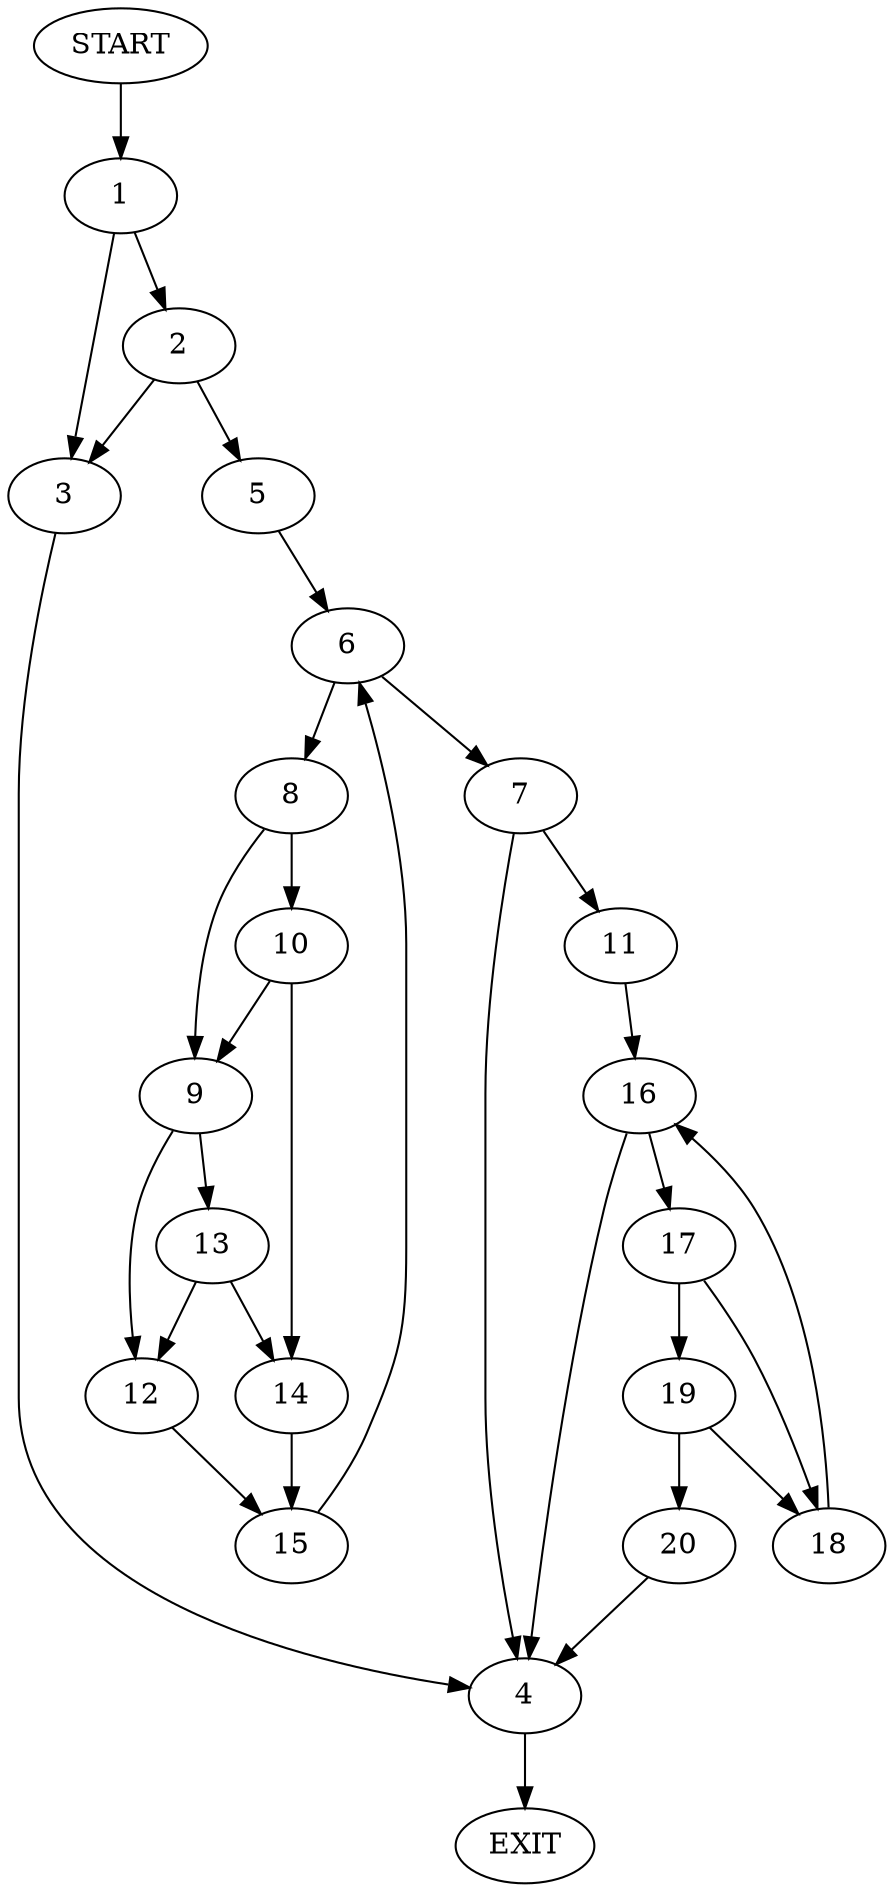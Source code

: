 digraph {
0 [label="START"]
21 [label="EXIT"]
0 -> 1
1 -> 2
1 -> 3
3 -> 4
2 -> 5
2 -> 3
5 -> 6
4 -> 21
6 -> 7
6 -> 8
8 -> 9
8 -> 10
7 -> 4
7 -> 11
9 -> 12
9 -> 13
10 -> 9
10 -> 14
14 -> 15
13 -> 12
13 -> 14
12 -> 15
15 -> 6
11 -> 16
16 -> 4
16 -> 17
17 -> 18
17 -> 19
18 -> 16
19 -> 18
19 -> 20
20 -> 4
}
